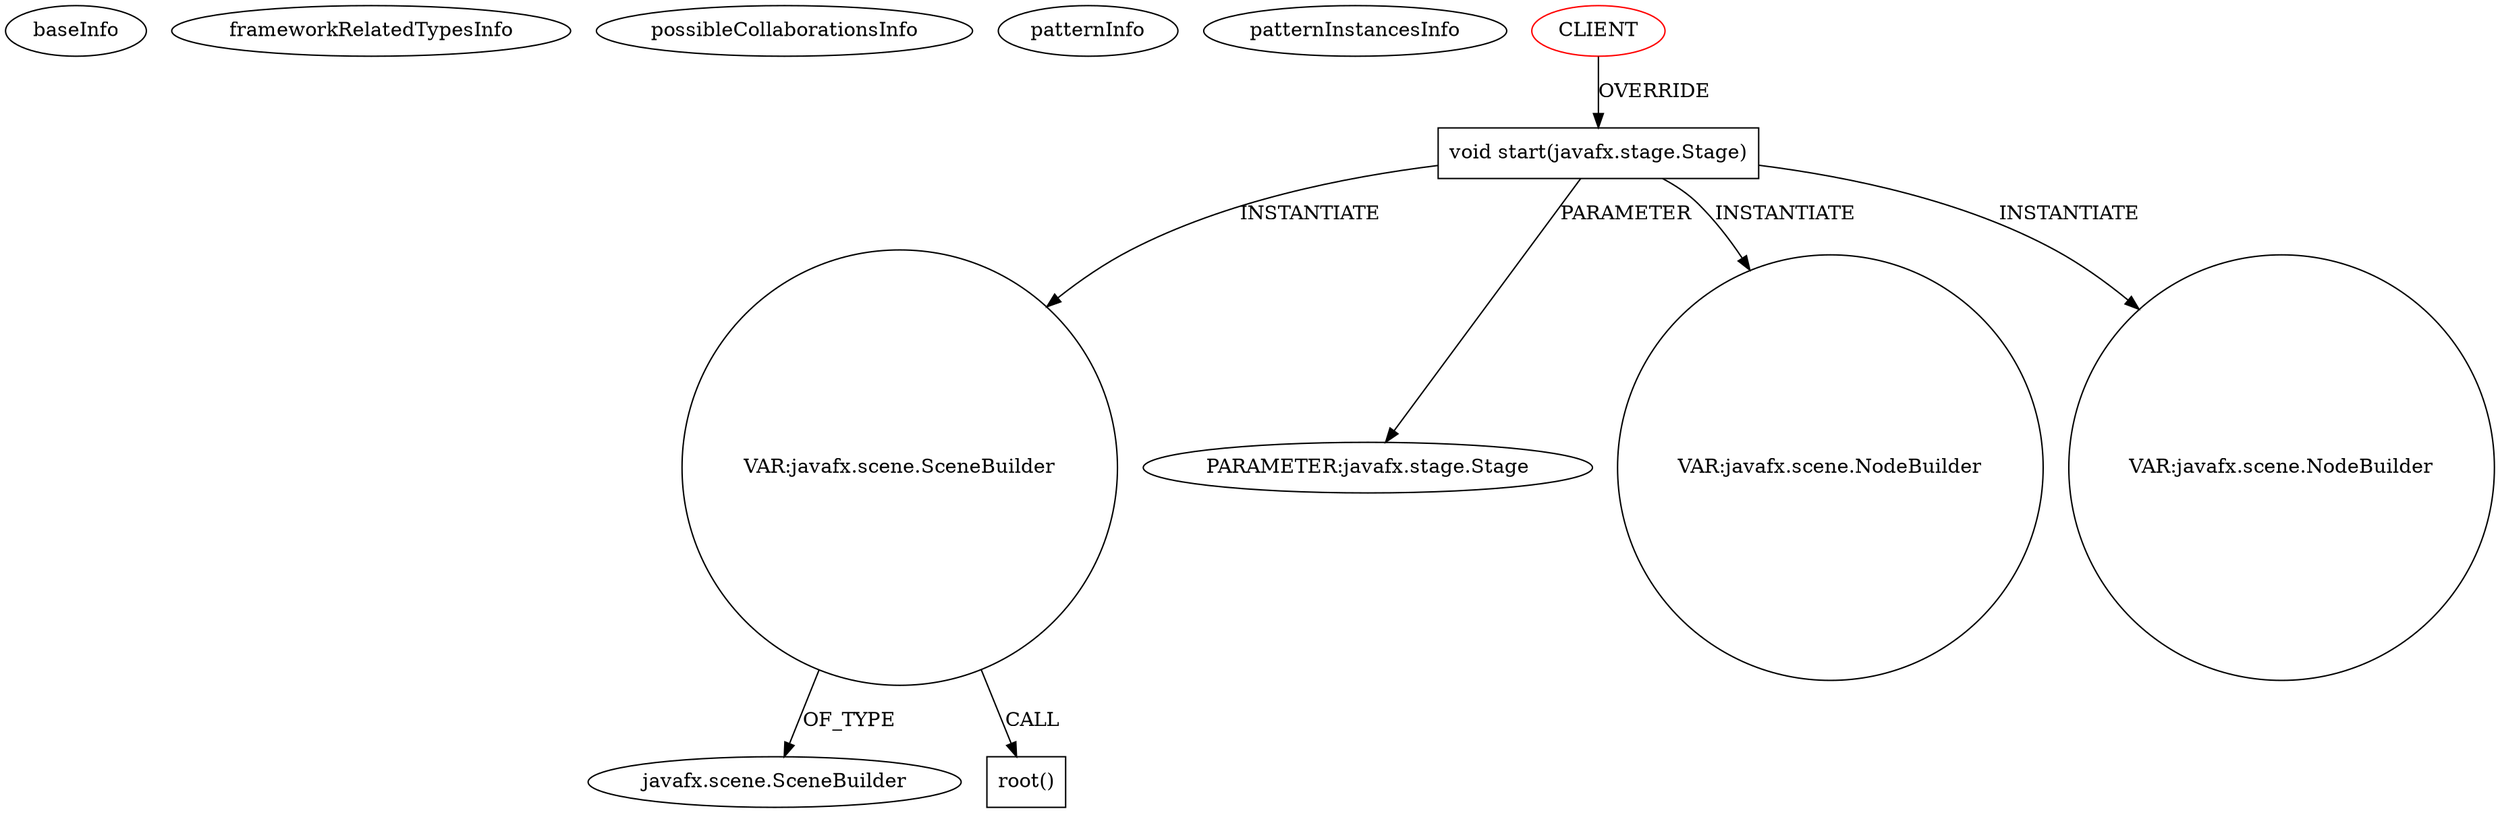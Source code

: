 digraph {
baseInfo[graphId=3752,category="pattern",isAnonymous=false,possibleRelation=false]
frameworkRelatedTypesInfo[]
possibleCollaborationsInfo[]
patternInfo[frequency=2.0,patternRootClient=0]
patternInstancesInfo[0="soonzsoonz-QuickFoot~/soonzsoonz-QuickFoot/QuickFoot-master/src/application/AudioConfigMain.java~AudioConfigMain~4245",1="amonker-AmonkerFX~/amonker-AmonkerFX/AmonkerFX-master/src/cn/jingyun/javafx/amonker/ui/ButtonStyles.java~ButtonStyles~1840"]
11[label="javafx.scene.SceneBuilder",vertexType="FRAMEWORK_CLASS_TYPE",isFrameworkType=false]
12[label="VAR:javafx.scene.SceneBuilder",vertexType="VARIABLE_EXPRESION",isFrameworkType=false,shape=circle]
13[label="root()",vertexType="INSIDE_CALL",isFrameworkType=false,shape=box]
2[label="void start(javafx.stage.Stage)",vertexType="OVERRIDING_METHOD_DECLARATION",isFrameworkType=false,shape=box]
0[label="CLIENT",vertexType="ROOT_CLIENT_CLASS_DECLARATION",isFrameworkType=false,color=red]
3[label="PARAMETER:javafx.stage.Stage",vertexType="PARAMETER_DECLARATION",isFrameworkType=false]
297[label="VAR:javafx.scene.NodeBuilder",vertexType="VARIABLE_EXPRESION",isFrameworkType=false,shape=circle]
141[label="VAR:javafx.scene.NodeBuilder",vertexType="VARIABLE_EXPRESION",isFrameworkType=false,shape=circle]
2->141[label="INSTANTIATE"]
12->13[label="CALL"]
2->297[label="INSTANTIATE"]
2->12[label="INSTANTIATE"]
0->2[label="OVERRIDE"]
12->11[label="OF_TYPE"]
2->3[label="PARAMETER"]
}
